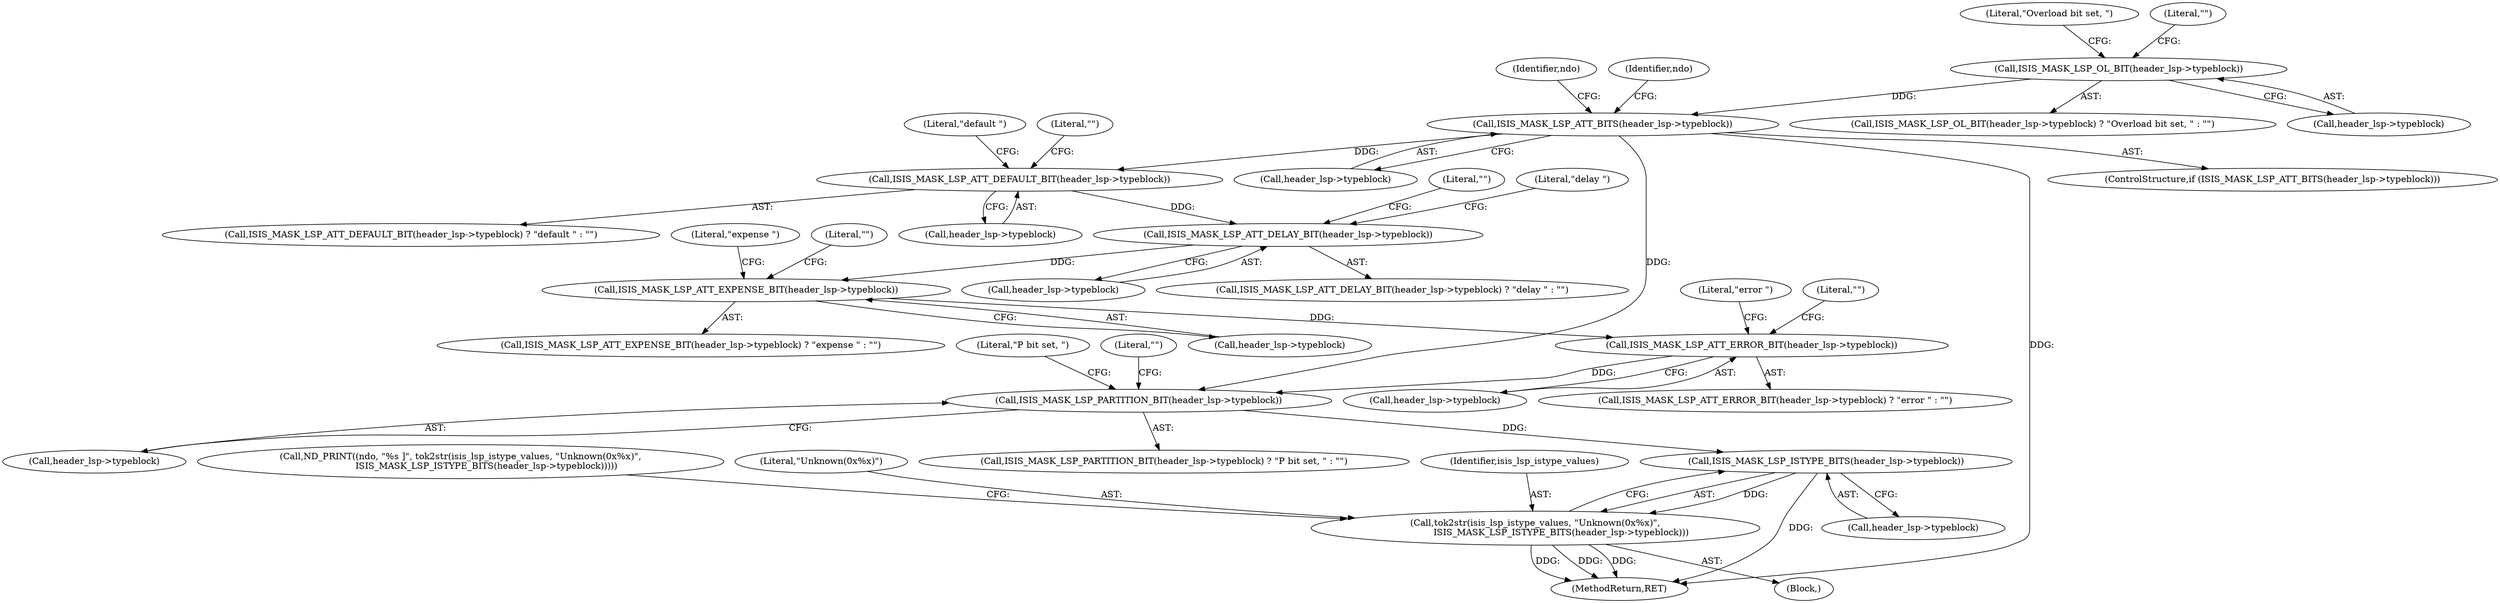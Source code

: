 digraph "0_tcpdump_3b32029db354cbc875127869d9b12a9addc75b50@pointer" {
"1000968" [label="(Call,ISIS_MASK_LSP_ATT_DELAY_BIT(header_lsp->typeblock))"];
"1000956" [label="(Call,ISIS_MASK_LSP_ATT_DEFAULT_BIT(header_lsp->typeblock))"];
"1000945" [label="(Call,ISIS_MASK_LSP_ATT_BITS(header_lsp->typeblock))"];
"1000938" [label="(Call,ISIS_MASK_LSP_OL_BIT(header_lsp->typeblock))"];
"1000980" [label="(Call,ISIS_MASK_LSP_ATT_EXPENSE_BIT(header_lsp->typeblock))"];
"1000992" [label="(Call,ISIS_MASK_LSP_ATT_ERROR_BIT(header_lsp->typeblock))"];
"1001008" [label="(Call,ISIS_MASK_LSP_PARTITION_BIT(header_lsp->typeblock))"];
"1001022" [label="(Call,ISIS_MASK_LSP_ISTYPE_BITS(header_lsp->typeblock))"];
"1001019" [label="(Call,tok2str(isis_lsp_istype_values, \"Unknown(0x%x)\",\n                  ISIS_MASK_LSP_ISTYPE_BITS(header_lsp->typeblock)))"];
"1000979" [label="(Call,ISIS_MASK_LSP_ATT_EXPENSE_BIT(header_lsp->typeblock) ? \"expense \" : \"\")"];
"1000981" [label="(Call,header_lsp->typeblock)"];
"1001019" [label="(Call,tok2str(isis_lsp_istype_values, \"Unknown(0x%x)\",\n                  ISIS_MASK_LSP_ISTYPE_BITS(header_lsp->typeblock)))"];
"1000944" [label="(ControlStructure,if (ISIS_MASK_LSP_ATT_BITS(header_lsp->typeblock)))"];
"1001022" [label="(Call,ISIS_MASK_LSP_ISTYPE_BITS(header_lsp->typeblock))"];
"1000969" [label="(Call,header_lsp->typeblock)"];
"1001004" [label="(Identifier,ndo)"];
"1001017" [label="(Block,)"];
"1000993" [label="(Call,header_lsp->typeblock)"];
"1000984" [label="(Literal,\"expense \")"];
"1000952" [label="(Identifier,ndo)"];
"1000960" [label="(Literal,\"default \")"];
"1000980" [label="(Call,ISIS_MASK_LSP_ATT_EXPENSE_BIT(header_lsp->typeblock))"];
"1000967" [label="(Call,ISIS_MASK_LSP_ATT_DELAY_BIT(header_lsp->typeblock) ? \"delay \" : \"\")"];
"1000939" [label="(Call,header_lsp->typeblock)"];
"1000961" [label="(Literal,\"\")"];
"1000942" [label="(Literal,\"Overload bit set, \")"];
"1000943" [label="(Literal,\"\")"];
"1001023" [label="(Call,header_lsp->typeblock)"];
"1000972" [label="(Literal,\"delay \")"];
"1000968" [label="(Call,ISIS_MASK_LSP_ATT_DELAY_BIT(header_lsp->typeblock))"];
"1003083" [label="(MethodReturn,RET)"];
"1000973" [label="(Literal,\"\")"];
"1000956" [label="(Call,ISIS_MASK_LSP_ATT_DEFAULT_BIT(header_lsp->typeblock))"];
"1000938" [label="(Call,ISIS_MASK_LSP_OL_BIT(header_lsp->typeblock))"];
"1001008" [label="(Call,ISIS_MASK_LSP_PARTITION_BIT(header_lsp->typeblock))"];
"1000937" [label="(Call,ISIS_MASK_LSP_OL_BIT(header_lsp->typeblock) ? \"Overload bit set, \" : \"\")"];
"1001021" [label="(Literal,\"Unknown(0x%x)\")"];
"1000955" [label="(Call,ISIS_MASK_LSP_ATT_DEFAULT_BIT(header_lsp->typeblock) ? \"default \" : \"\")"];
"1000997" [label="(Literal,\"\")"];
"1001012" [label="(Literal,\"P bit set, \")"];
"1000945" [label="(Call,ISIS_MASK_LSP_ATT_BITS(header_lsp->typeblock))"];
"1001013" [label="(Literal,\"\")"];
"1000992" [label="(Call,ISIS_MASK_LSP_ATT_ERROR_BIT(header_lsp->typeblock))"];
"1000985" [label="(Literal,\"\")"];
"1000991" [label="(Call,ISIS_MASK_LSP_ATT_ERROR_BIT(header_lsp->typeblock) ? \"error \" : \"\")"];
"1001014" [label="(Call,ND_PRINT((ndo, \"%s ]\", tok2str(isis_lsp_istype_values, \"Unknown(0x%x)\",\n                  ISIS_MASK_LSP_ISTYPE_BITS(header_lsp->typeblock)))))"];
"1001009" [label="(Call,header_lsp->typeblock)"];
"1001020" [label="(Identifier,isis_lsp_istype_values)"];
"1000946" [label="(Call,header_lsp->typeblock)"];
"1001007" [label="(Call,ISIS_MASK_LSP_PARTITION_BIT(header_lsp->typeblock) ? \"P bit set, \" : \"\")"];
"1000996" [label="(Literal,\"error \")"];
"1000957" [label="(Call,header_lsp->typeblock)"];
"1000968" -> "1000967"  [label="AST: "];
"1000968" -> "1000969"  [label="CFG: "];
"1000969" -> "1000968"  [label="AST: "];
"1000972" -> "1000968"  [label="CFG: "];
"1000973" -> "1000968"  [label="CFG: "];
"1000956" -> "1000968"  [label="DDG: "];
"1000968" -> "1000980"  [label="DDG: "];
"1000956" -> "1000955"  [label="AST: "];
"1000956" -> "1000957"  [label="CFG: "];
"1000957" -> "1000956"  [label="AST: "];
"1000960" -> "1000956"  [label="CFG: "];
"1000961" -> "1000956"  [label="CFG: "];
"1000945" -> "1000956"  [label="DDG: "];
"1000945" -> "1000944"  [label="AST: "];
"1000945" -> "1000946"  [label="CFG: "];
"1000946" -> "1000945"  [label="AST: "];
"1000952" -> "1000945"  [label="CFG: "];
"1001004" -> "1000945"  [label="CFG: "];
"1000945" -> "1003083"  [label="DDG: "];
"1000938" -> "1000945"  [label="DDG: "];
"1000945" -> "1001008"  [label="DDG: "];
"1000938" -> "1000937"  [label="AST: "];
"1000938" -> "1000939"  [label="CFG: "];
"1000939" -> "1000938"  [label="AST: "];
"1000942" -> "1000938"  [label="CFG: "];
"1000943" -> "1000938"  [label="CFG: "];
"1000980" -> "1000979"  [label="AST: "];
"1000980" -> "1000981"  [label="CFG: "];
"1000981" -> "1000980"  [label="AST: "];
"1000984" -> "1000980"  [label="CFG: "];
"1000985" -> "1000980"  [label="CFG: "];
"1000980" -> "1000992"  [label="DDG: "];
"1000992" -> "1000991"  [label="AST: "];
"1000992" -> "1000993"  [label="CFG: "];
"1000993" -> "1000992"  [label="AST: "];
"1000996" -> "1000992"  [label="CFG: "];
"1000997" -> "1000992"  [label="CFG: "];
"1000992" -> "1001008"  [label="DDG: "];
"1001008" -> "1001007"  [label="AST: "];
"1001008" -> "1001009"  [label="CFG: "];
"1001009" -> "1001008"  [label="AST: "];
"1001012" -> "1001008"  [label="CFG: "];
"1001013" -> "1001008"  [label="CFG: "];
"1001008" -> "1001022"  [label="DDG: "];
"1001022" -> "1001019"  [label="AST: "];
"1001022" -> "1001023"  [label="CFG: "];
"1001023" -> "1001022"  [label="AST: "];
"1001019" -> "1001022"  [label="CFG: "];
"1001022" -> "1003083"  [label="DDG: "];
"1001022" -> "1001019"  [label="DDG: "];
"1001019" -> "1001017"  [label="AST: "];
"1001020" -> "1001019"  [label="AST: "];
"1001021" -> "1001019"  [label="AST: "];
"1001014" -> "1001019"  [label="CFG: "];
"1001019" -> "1003083"  [label="DDG: "];
"1001019" -> "1003083"  [label="DDG: "];
"1001019" -> "1003083"  [label="DDG: "];
}
